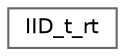 digraph "Graphical Class Hierarchy"
{
 // LATEX_PDF_SIZE
  bgcolor="transparent";
  edge [fontname=Helvetica,fontsize=10,labelfontname=Helvetica,labelfontsize=10];
  node [fontname=Helvetica,fontsize=10,shape=box,height=0.2,width=0.4];
  rankdir="LR";
  Node0 [id="Node000000",label="IID_t_rt",height=0.2,width=0.4,color="grey40", fillcolor="white", style="filled",URL="$structIID__t__rt.html",tooltip=" "];
}
